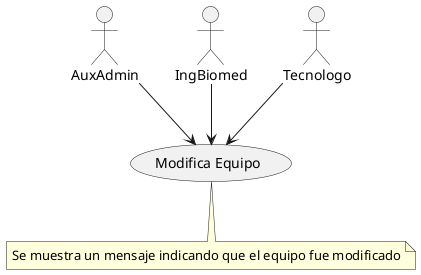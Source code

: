 @startuml
'https://plantuml.com/use-case-diagram

  AuxAdmin --> (Modifica Equipo)
  IngBiomed --> (Modifica Equipo)
  Tecnologo --> (Modifica Equipo)

note "Se muestra un mensaje indicando que el equipo fue modificado" as N2
(Modifica Equipo) .. N2

@enduml